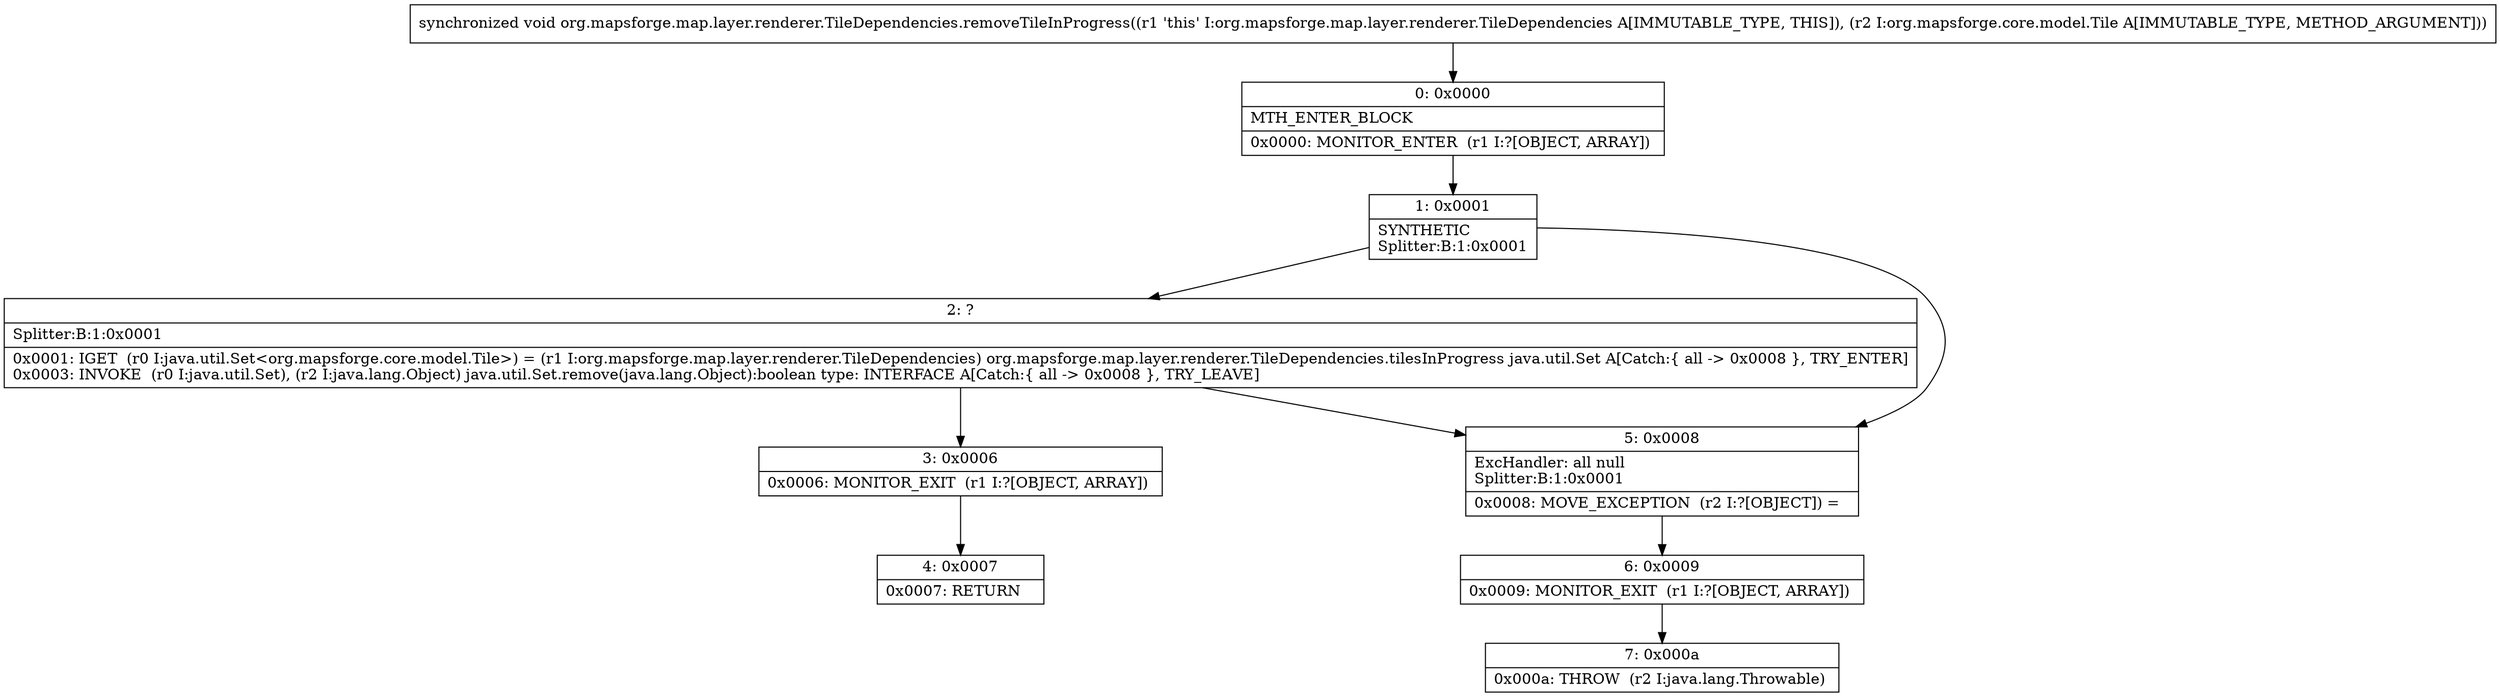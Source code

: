 digraph "CFG fororg.mapsforge.map.layer.renderer.TileDependencies.removeTileInProgress(Lorg\/mapsforge\/core\/model\/Tile;)V" {
Node_0 [shape=record,label="{0\:\ 0x0000|MTH_ENTER_BLOCK\l|0x0000: MONITOR_ENTER  (r1 I:?[OBJECT, ARRAY]) \l}"];
Node_1 [shape=record,label="{1\:\ 0x0001|SYNTHETIC\lSplitter:B:1:0x0001\l}"];
Node_2 [shape=record,label="{2\:\ ?|Splitter:B:1:0x0001\l|0x0001: IGET  (r0 I:java.util.Set\<org.mapsforge.core.model.Tile\>) = (r1 I:org.mapsforge.map.layer.renderer.TileDependencies) org.mapsforge.map.layer.renderer.TileDependencies.tilesInProgress java.util.Set A[Catch:\{ all \-\> 0x0008 \}, TRY_ENTER]\l0x0003: INVOKE  (r0 I:java.util.Set), (r2 I:java.lang.Object) java.util.Set.remove(java.lang.Object):boolean type: INTERFACE A[Catch:\{ all \-\> 0x0008 \}, TRY_LEAVE]\l}"];
Node_3 [shape=record,label="{3\:\ 0x0006|0x0006: MONITOR_EXIT  (r1 I:?[OBJECT, ARRAY]) \l}"];
Node_4 [shape=record,label="{4\:\ 0x0007|0x0007: RETURN   \l}"];
Node_5 [shape=record,label="{5\:\ 0x0008|ExcHandler: all null\lSplitter:B:1:0x0001\l|0x0008: MOVE_EXCEPTION  (r2 I:?[OBJECT]) =  \l}"];
Node_6 [shape=record,label="{6\:\ 0x0009|0x0009: MONITOR_EXIT  (r1 I:?[OBJECT, ARRAY]) \l}"];
Node_7 [shape=record,label="{7\:\ 0x000a|0x000a: THROW  (r2 I:java.lang.Throwable) \l}"];
MethodNode[shape=record,label="{synchronized void org.mapsforge.map.layer.renderer.TileDependencies.removeTileInProgress((r1 'this' I:org.mapsforge.map.layer.renderer.TileDependencies A[IMMUTABLE_TYPE, THIS]), (r2 I:org.mapsforge.core.model.Tile A[IMMUTABLE_TYPE, METHOD_ARGUMENT])) }"];
MethodNode -> Node_0;
Node_0 -> Node_1;
Node_1 -> Node_2;
Node_1 -> Node_5;
Node_2 -> Node_3;
Node_2 -> Node_5;
Node_3 -> Node_4;
Node_5 -> Node_6;
Node_6 -> Node_7;
}

